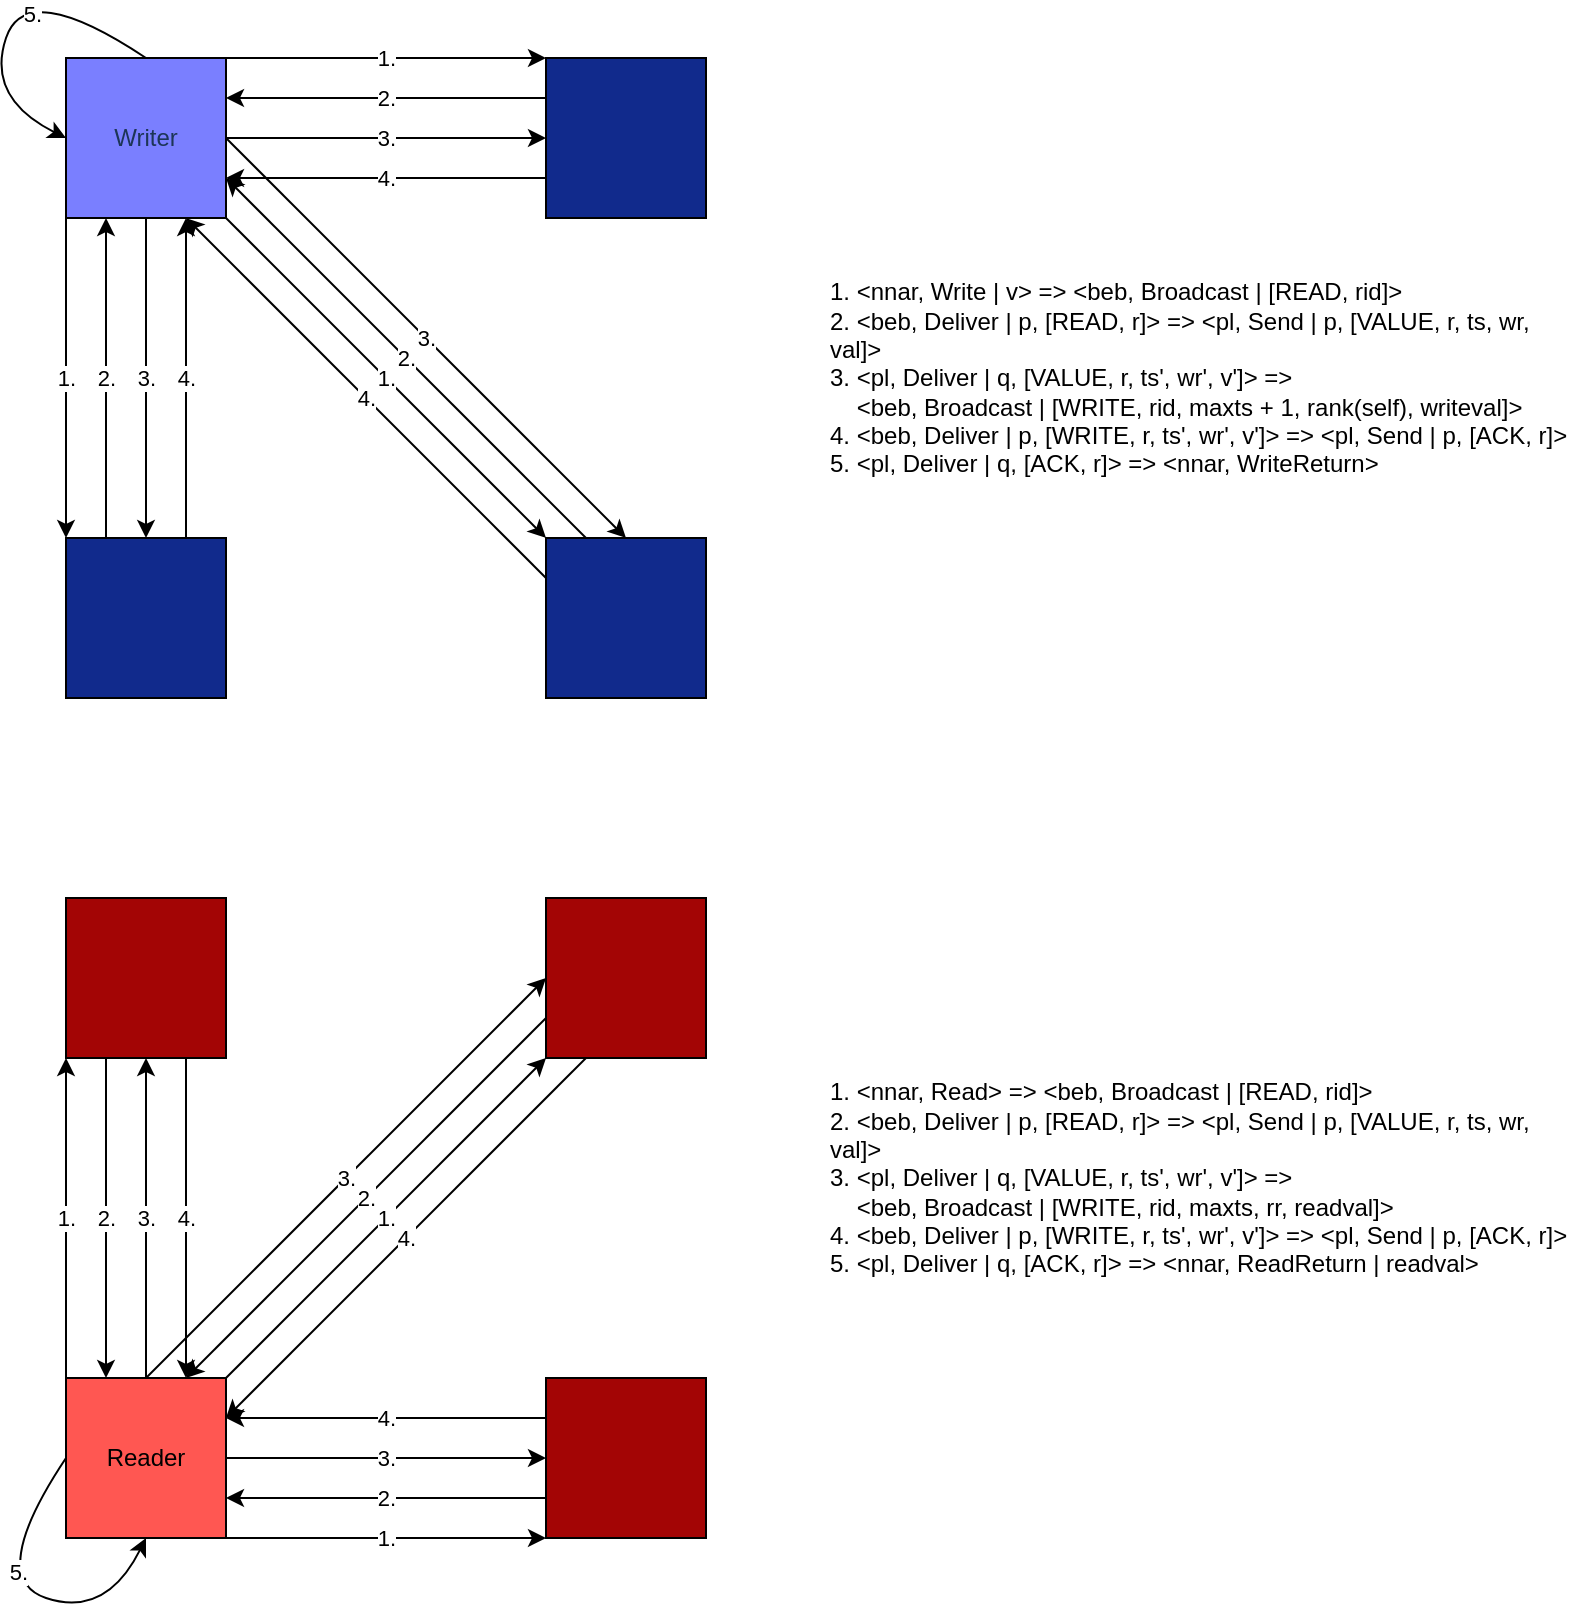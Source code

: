 <mxfile version="21.2.3" type="device">
  <diagram name="Page-1" id="8HjkeLO_4R1TK40AULZc">
    <mxGraphModel dx="1402" dy="758" grid="1" gridSize="10" guides="1" tooltips="1" connect="1" arrows="1" fold="1" page="1" pageScale="1" pageWidth="850" pageHeight="1100" math="0" shadow="0">
      <root>
        <mxCell id="0" />
        <mxCell id="1" parent="0" />
        <mxCell id="AkNqOaNBbUMzdTRX1yPI-2" value="" style="whiteSpace=wrap;html=1;aspect=fixed;labelBackgroundColor=#426EFF;labelBorderColor=none;rounded=0;fillColor=#7A7FFF;" parent="1" vertex="1">
          <mxGeometry x="80" y="80" width="80" height="80" as="geometry" />
        </mxCell>
        <mxCell id="AkNqOaNBbUMzdTRX1yPI-3" value="" style="whiteSpace=wrap;html=1;aspect=fixed;rounded=0;fillColor=#112A8C;" parent="1" vertex="1">
          <mxGeometry x="320" y="80" width="80" height="80" as="geometry" />
        </mxCell>
        <mxCell id="AkNqOaNBbUMzdTRX1yPI-4" value="" style="whiteSpace=wrap;html=1;aspect=fixed;rounded=0;fillColor=#112A8C;" parent="1" vertex="1">
          <mxGeometry x="320" y="320" width="80" height="80" as="geometry" />
        </mxCell>
        <mxCell id="AkNqOaNBbUMzdTRX1yPI-5" value="" style="whiteSpace=wrap;html=1;aspect=fixed;rounded=0;fillColor=#112A8C;" parent="1" vertex="1">
          <mxGeometry x="80" y="320" width="80" height="80" as="geometry" />
        </mxCell>
        <mxCell id="AkNqOaNBbUMzdTRX1yPI-6" value="" style="endArrow=classic;html=1;rounded=0;exitX=0;exitY=1;exitDx=0;exitDy=0;entryX=0;entryY=0;entryDx=0;entryDy=0;" parent="1" source="AkNqOaNBbUMzdTRX1yPI-2" target="AkNqOaNBbUMzdTRX1yPI-5" edge="1">
          <mxGeometry relative="1" as="geometry">
            <mxPoint x="370" y="290" as="sourcePoint" />
            <mxPoint x="470" y="290" as="targetPoint" />
          </mxGeometry>
        </mxCell>
        <mxCell id="AkNqOaNBbUMzdTRX1yPI-7" value="1." style="edgeLabel;resizable=0;html=1;align=center;verticalAlign=middle;rounded=0;" parent="AkNqOaNBbUMzdTRX1yPI-6" connectable="0" vertex="1">
          <mxGeometry relative="1" as="geometry" />
        </mxCell>
        <mxCell id="AkNqOaNBbUMzdTRX1yPI-8" value="" style="endArrow=classic;html=1;rounded=0;exitX=1;exitY=1;exitDx=0;exitDy=0;entryX=0;entryY=0;entryDx=0;entryDy=0;" parent="1" source="AkNqOaNBbUMzdTRX1yPI-2" target="AkNqOaNBbUMzdTRX1yPI-4" edge="1">
          <mxGeometry relative="1" as="geometry">
            <mxPoint x="90" y="170" as="sourcePoint" />
            <mxPoint x="90" y="330" as="targetPoint" />
          </mxGeometry>
        </mxCell>
        <mxCell id="AkNqOaNBbUMzdTRX1yPI-9" value="1." style="edgeLabel;resizable=0;html=1;align=center;verticalAlign=middle;rounded=0;" parent="AkNqOaNBbUMzdTRX1yPI-8" connectable="0" vertex="1">
          <mxGeometry relative="1" as="geometry" />
        </mxCell>
        <mxCell id="AkNqOaNBbUMzdTRX1yPI-10" value="" style="endArrow=classic;html=1;rounded=0;exitX=1;exitY=0;exitDx=0;exitDy=0;entryX=0;entryY=0;entryDx=0;entryDy=0;" parent="1" source="AkNqOaNBbUMzdTRX1yPI-2" target="AkNqOaNBbUMzdTRX1yPI-3" edge="1">
          <mxGeometry relative="1" as="geometry">
            <mxPoint x="170" y="170" as="sourcePoint" />
            <mxPoint x="330" y="330" as="targetPoint" />
          </mxGeometry>
        </mxCell>
        <mxCell id="AkNqOaNBbUMzdTRX1yPI-11" value="1." style="edgeLabel;resizable=0;html=1;align=center;verticalAlign=middle;rounded=0;" parent="AkNqOaNBbUMzdTRX1yPI-10" connectable="0" vertex="1">
          <mxGeometry relative="1" as="geometry" />
        </mxCell>
        <mxCell id="AkNqOaNBbUMzdTRX1yPI-20" value="" style="curved=1;endArrow=classic;html=1;rounded=0;exitX=0.5;exitY=0;exitDx=0;exitDy=0;entryX=0;entryY=0.5;entryDx=0;entryDy=0;" parent="1" source="AkNqOaNBbUMzdTRX1yPI-2" target="AkNqOaNBbUMzdTRX1yPI-2" edge="1">
          <mxGeometry width="50" height="50" relative="1" as="geometry">
            <mxPoint x="400" y="300" as="sourcePoint" />
            <mxPoint x="450" y="250" as="targetPoint" />
            <Array as="points">
              <mxPoint x="60" y="40" />
              <mxPoint x="40" y="100" />
            </Array>
          </mxGeometry>
        </mxCell>
        <mxCell id="AkNqOaNBbUMzdTRX1yPI-21" value="5." style="edgeLabel;html=1;align=center;verticalAlign=middle;resizable=0;points=[];rounded=0;" parent="AkNqOaNBbUMzdTRX1yPI-20" vertex="1" connectable="0">
          <mxGeometry x="-0.02" y="9" relative="1" as="geometry">
            <mxPoint x="-1" as="offset" />
          </mxGeometry>
        </mxCell>
        <mxCell id="AkNqOaNBbUMzdTRX1yPI-58" value="&lt;div align=&quot;left&quot;&gt;1. &amp;lt;nnar, Write | v&amp;gt; =&amp;gt; &amp;lt;beb, Broadcast | [READ, rid]&amp;gt;&lt;/div&gt;&lt;div align=&quot;left&quot;&gt;2. &amp;lt;beb, Deliver | p, [READ, r]&amp;gt; =&amp;gt; &amp;lt;pl, Send | p, [VALUE, r, ts, wr, val]&amp;gt;&lt;br&gt;&lt;/div&gt;&lt;div&gt;3. &amp;lt;pl, Deliver | q, [VALUE, r, ts&#39;, wr&#39;, v&#39;]&amp;gt; =&amp;gt; &lt;br&gt;&lt;/div&gt;&lt;div&gt;&amp;nbsp;&amp;nbsp;&amp;nbsp; &amp;lt;beb, Broadcast | [WRITE, rid, maxts + 1, rank(self), writeval]&amp;gt;&lt;/div&gt;&lt;div&gt;4. &amp;lt;beb, Deliver | p, [WRITE, r, ts&#39;, wr&#39;, v&#39;]&amp;gt; =&amp;gt; &amp;lt;pl, Send | p, [ACK, r]&amp;gt;&lt;/div&gt;&lt;div&gt;5. &amp;lt;pl, Deliver | q, [ACK, r]&amp;gt; =&amp;gt; &amp;lt;nnar, WriteReturn&amp;gt;&lt;br&gt;&lt;/div&gt;" style="text;html=1;strokeColor=none;fillColor=none;align=left;verticalAlign=middle;whiteSpace=wrap;rounded=0;" parent="1" vertex="1">
          <mxGeometry x="460" y="100" width="380" height="280" as="geometry" />
        </mxCell>
        <mxCell id="AkNqOaNBbUMzdTRX1yPI-59" value="" style="endArrow=classic;html=1;rounded=0;exitX=0.25;exitY=0;exitDx=0;exitDy=0;entryX=0.25;entryY=1;entryDx=0;entryDy=0;" parent="1" source="AkNqOaNBbUMzdTRX1yPI-5" target="AkNqOaNBbUMzdTRX1yPI-2" edge="1">
          <mxGeometry relative="1" as="geometry">
            <mxPoint x="370" y="310" as="sourcePoint" />
            <mxPoint x="470" y="310" as="targetPoint" />
          </mxGeometry>
        </mxCell>
        <mxCell id="AkNqOaNBbUMzdTRX1yPI-60" value="2." style="edgeLabel;resizable=0;html=1;align=center;verticalAlign=middle;rounded=0;" parent="AkNqOaNBbUMzdTRX1yPI-59" connectable="0" vertex="1">
          <mxGeometry relative="1" as="geometry" />
        </mxCell>
        <mxCell id="AkNqOaNBbUMzdTRX1yPI-61" value="" style="endArrow=classic;html=1;rounded=0;exitX=0.25;exitY=0;exitDx=0;exitDy=0;entryX=1;entryY=0.75;entryDx=0;entryDy=0;" parent="1" source="AkNqOaNBbUMzdTRX1yPI-4" target="AkNqOaNBbUMzdTRX1yPI-2" edge="1">
          <mxGeometry relative="1" as="geometry">
            <mxPoint x="130" y="330" as="sourcePoint" />
            <mxPoint x="130" y="170" as="targetPoint" />
          </mxGeometry>
        </mxCell>
        <mxCell id="AkNqOaNBbUMzdTRX1yPI-62" value="2." style="edgeLabel;resizable=0;html=1;align=center;verticalAlign=middle;rounded=0;" parent="AkNqOaNBbUMzdTRX1yPI-61" connectable="0" vertex="1">
          <mxGeometry relative="1" as="geometry" />
        </mxCell>
        <mxCell id="AkNqOaNBbUMzdTRX1yPI-63" value="" style="endArrow=classic;html=1;rounded=0;exitX=0;exitY=0.25;exitDx=0;exitDy=0;entryX=1;entryY=0.25;entryDx=0;entryDy=0;" parent="1" source="AkNqOaNBbUMzdTRX1yPI-3" target="AkNqOaNBbUMzdTRX1yPI-2" edge="1">
          <mxGeometry relative="1" as="geometry">
            <mxPoint x="140" y="340" as="sourcePoint" />
            <mxPoint x="140" y="180" as="targetPoint" />
          </mxGeometry>
        </mxCell>
        <mxCell id="AkNqOaNBbUMzdTRX1yPI-64" value="2." style="edgeLabel;resizable=0;html=1;align=center;verticalAlign=middle;rounded=0;" parent="AkNqOaNBbUMzdTRX1yPI-63" connectable="0" vertex="1">
          <mxGeometry relative="1" as="geometry" />
        </mxCell>
        <mxCell id="AkNqOaNBbUMzdTRX1yPI-65" value="&lt;div align=&quot;left&quot;&gt;1. &amp;lt;nnar, Read&amp;gt; =&amp;gt; &amp;lt;beb, Broadcast | [READ, rid]&amp;gt;&lt;/div&gt;&lt;div align=&quot;left&quot;&gt;2. &amp;lt;beb, Deliver | p, [READ, r]&amp;gt; =&amp;gt; &amp;lt;pl, Send | p, [VALUE, r, ts, wr, val]&amp;gt;&lt;br&gt;&lt;/div&gt;&lt;div&gt;3. &amp;lt;pl, Deliver | q, [VALUE, r, ts&#39;, wr&#39;, v&#39;]&amp;gt; =&amp;gt; &lt;br&gt;&lt;/div&gt;&lt;div&gt;&amp;nbsp;&amp;nbsp;&amp;nbsp; &amp;lt;beb, Broadcast | [WRITE, rid, maxts, rr, readval]&amp;gt;&lt;/div&gt;&lt;div&gt;4. &amp;lt;beb, Deliver | p, [WRITE, r, ts&#39;, wr&#39;, v&#39;]&amp;gt; =&amp;gt; &amp;lt;pl, Send | p, [ACK, r]&amp;gt;&lt;/div&gt;&lt;div&gt;5. &amp;lt;pl, Deliver | q, [ACK, r]&amp;gt; =&amp;gt; &amp;lt;nnar, ReadReturn | readval&amp;gt;&lt;br&gt;&lt;/div&gt;" style="text;html=1;strokeColor=none;fillColor=none;align=left;verticalAlign=middle;whiteSpace=wrap;rounded=0;" parent="1" vertex="1">
          <mxGeometry x="460" y="500" width="380" height="280" as="geometry" />
        </mxCell>
        <mxCell id="AkNqOaNBbUMzdTRX1yPI-66" value="" style="endArrow=classic;html=1;rounded=0;exitX=0.5;exitY=1;exitDx=0;exitDy=0;entryX=0.5;entryY=0;entryDx=0;entryDy=0;" parent="1" source="AkNqOaNBbUMzdTRX1yPI-2" target="AkNqOaNBbUMzdTRX1yPI-5" edge="1">
          <mxGeometry relative="1" as="geometry">
            <mxPoint x="370" y="280" as="sourcePoint" />
            <mxPoint x="470" y="280" as="targetPoint" />
          </mxGeometry>
        </mxCell>
        <mxCell id="AkNqOaNBbUMzdTRX1yPI-67" value="3." style="edgeLabel;resizable=0;html=1;align=center;verticalAlign=middle;rounded=0;" parent="AkNqOaNBbUMzdTRX1yPI-66" connectable="0" vertex="1">
          <mxGeometry relative="1" as="geometry" />
        </mxCell>
        <mxCell id="AkNqOaNBbUMzdTRX1yPI-68" value="" style="endArrow=classic;html=1;rounded=0;exitX=1;exitY=0.5;exitDx=0;exitDy=0;entryX=0.5;entryY=0;entryDx=0;entryDy=0;" parent="1" source="AkNqOaNBbUMzdTRX1yPI-2" target="AkNqOaNBbUMzdTRX1yPI-4" edge="1">
          <mxGeometry relative="1" as="geometry">
            <mxPoint x="130" y="170" as="sourcePoint" />
            <mxPoint x="130" y="330" as="targetPoint" />
          </mxGeometry>
        </mxCell>
        <mxCell id="AkNqOaNBbUMzdTRX1yPI-69" value="3." style="edgeLabel;resizable=0;html=1;align=center;verticalAlign=middle;rounded=0;" parent="AkNqOaNBbUMzdTRX1yPI-68" connectable="0" vertex="1">
          <mxGeometry relative="1" as="geometry" />
        </mxCell>
        <mxCell id="AkNqOaNBbUMzdTRX1yPI-70" value="" style="endArrow=classic;html=1;rounded=0;exitX=1;exitY=0.5;exitDx=0;exitDy=0;entryX=0;entryY=0.5;entryDx=0;entryDy=0;" parent="1" source="AkNqOaNBbUMzdTRX1yPI-2" target="AkNqOaNBbUMzdTRX1yPI-3" edge="1">
          <mxGeometry relative="1" as="geometry">
            <mxPoint x="170" y="130" as="sourcePoint" />
            <mxPoint x="370" y="330" as="targetPoint" />
          </mxGeometry>
        </mxCell>
        <mxCell id="AkNqOaNBbUMzdTRX1yPI-71" value="3." style="edgeLabel;resizable=0;html=1;align=center;verticalAlign=middle;rounded=0;" parent="AkNqOaNBbUMzdTRX1yPI-70" connectable="0" vertex="1">
          <mxGeometry relative="1" as="geometry" />
        </mxCell>
        <mxCell id="AkNqOaNBbUMzdTRX1yPI-72" value="" style="endArrow=classic;html=1;rounded=0;exitX=0.75;exitY=0;exitDx=0;exitDy=0;entryX=0.75;entryY=1;entryDx=0;entryDy=0;" parent="1" source="AkNqOaNBbUMzdTRX1yPI-5" target="AkNqOaNBbUMzdTRX1yPI-2" edge="1">
          <mxGeometry relative="1" as="geometry">
            <mxPoint x="370" y="280" as="sourcePoint" />
            <mxPoint x="470" y="280" as="targetPoint" />
          </mxGeometry>
        </mxCell>
        <mxCell id="AkNqOaNBbUMzdTRX1yPI-73" value="4." style="edgeLabel;resizable=0;html=1;align=center;verticalAlign=middle;rounded=0;" parent="AkNqOaNBbUMzdTRX1yPI-72" connectable="0" vertex="1">
          <mxGeometry relative="1" as="geometry" />
        </mxCell>
        <mxCell id="AkNqOaNBbUMzdTRX1yPI-74" value="" style="endArrow=classic;html=1;rounded=0;exitX=0;exitY=0.25;exitDx=0;exitDy=0;entryX=0.75;entryY=1;entryDx=0;entryDy=0;" parent="1" source="AkNqOaNBbUMzdTRX1yPI-4" target="AkNqOaNBbUMzdTRX1yPI-2" edge="1">
          <mxGeometry relative="1" as="geometry">
            <mxPoint x="150" y="330" as="sourcePoint" />
            <mxPoint x="150" y="170" as="targetPoint" />
          </mxGeometry>
        </mxCell>
        <mxCell id="AkNqOaNBbUMzdTRX1yPI-75" value="4." style="edgeLabel;resizable=0;html=1;align=center;verticalAlign=middle;rounded=0;" parent="AkNqOaNBbUMzdTRX1yPI-74" connectable="0" vertex="1">
          <mxGeometry relative="1" as="geometry" />
        </mxCell>
        <mxCell id="AkNqOaNBbUMzdTRX1yPI-76" value="" style="endArrow=classic;html=1;rounded=0;exitX=0;exitY=0.75;exitDx=0;exitDy=0;" parent="1" source="AkNqOaNBbUMzdTRX1yPI-3" edge="1">
          <mxGeometry relative="1" as="geometry">
            <mxPoint x="330" y="350" as="sourcePoint" />
            <mxPoint x="160" y="140" as="targetPoint" />
          </mxGeometry>
        </mxCell>
        <mxCell id="AkNqOaNBbUMzdTRX1yPI-77" value="4." style="edgeLabel;resizable=0;html=1;align=center;verticalAlign=middle;rounded=0;" parent="AkNqOaNBbUMzdTRX1yPI-76" connectable="0" vertex="1">
          <mxGeometry relative="1" as="geometry" />
        </mxCell>
        <mxCell id="AkNqOaNBbUMzdTRX1yPI-111" value="Writer" style="text;html=1;strokeColor=none;fillColor=none;align=center;verticalAlign=middle;whiteSpace=wrap;rounded=0;fontColor=#1D3557;" parent="1" vertex="1">
          <mxGeometry x="85" y="87.5" width="70" height="65" as="geometry" />
        </mxCell>
        <mxCell id="AkNqOaNBbUMzdTRX1yPI-108" value="4." style="endArrow=classic;html=1;rounded=0;exitX=0;exitY=0.75;exitDx=0;exitDy=0;" parent="1" source="AkNqOaNBbUMzdTRX1yPI-79" edge="1">
          <mxGeometry relative="1" as="geometry">
            <mxPoint x="350" y="570" as="sourcePoint" />
            <mxPoint x="140" y="740" as="targetPoint" />
          </mxGeometry>
        </mxCell>
        <mxCell id="AkNqOaNBbUMzdTRX1yPI-78" value="" style="whiteSpace=wrap;html=1;aspect=fixed;rounded=0;fillColor=#FF5752;rotation=-90;" parent="1" vertex="1">
          <mxGeometry x="80" y="740" width="80" height="80" as="geometry" />
        </mxCell>
        <mxCell id="AkNqOaNBbUMzdTRX1yPI-79" value="" style="whiteSpace=wrap;html=1;aspect=fixed;rounded=0;fillColor=#A30505;rotation=-90;" parent="1" vertex="1">
          <mxGeometry x="80" y="500" width="80" height="80" as="geometry" />
        </mxCell>
        <mxCell id="AkNqOaNBbUMzdTRX1yPI-80" value="" style="whiteSpace=wrap;html=1;aspect=fixed;rounded=0;fillColor=#A30505;rotation=-90;" parent="1" vertex="1">
          <mxGeometry x="320" y="500" width="80" height="80" as="geometry" />
        </mxCell>
        <mxCell id="AkNqOaNBbUMzdTRX1yPI-81" value="" style="whiteSpace=wrap;html=1;aspect=fixed;rounded=0;fillColor=#A30505;rotation=-90;" parent="1" vertex="1">
          <mxGeometry x="320" y="740" width="80" height="80" as="geometry" />
        </mxCell>
        <mxCell id="AkNqOaNBbUMzdTRX1yPI-88" value="" style="curved=1;endArrow=classic;html=1;rounded=0;exitX=0.5;exitY=0;exitDx=0;exitDy=0;entryX=0;entryY=0.5;entryDx=0;entryDy=0;" parent="1" source="AkNqOaNBbUMzdTRX1yPI-78" target="AkNqOaNBbUMzdTRX1yPI-78" edge="1">
          <mxGeometry width="50" height="50" relative="1" as="geometry">
            <mxPoint x="300" y="500" as="sourcePoint" />
            <mxPoint x="250" y="450" as="targetPoint" />
            <Array as="points">
              <mxPoint x="40" y="840" />
              <mxPoint x="100" y="860" />
            </Array>
          </mxGeometry>
        </mxCell>
        <mxCell id="MCFkHIis5xDimg_HWuni-4" value="5." style="edgeLabel;html=1;align=center;verticalAlign=middle;resizable=0;points=[];" vertex="1" connectable="0" parent="AkNqOaNBbUMzdTRX1yPI-88">
          <mxGeometry x="-0.041" y="8" relative="1" as="geometry">
            <mxPoint as="offset" />
          </mxGeometry>
        </mxCell>
        <mxCell id="AkNqOaNBbUMzdTRX1yPI-86" value="1." style="endArrow=classic;html=1;rounded=0;exitX=1;exitY=0;exitDx=0;exitDy=0;entryX=0;entryY=0;entryDx=0;entryDy=0;" parent="1" source="AkNqOaNBbUMzdTRX1yPI-78" target="AkNqOaNBbUMzdTRX1yPI-79" edge="1">
          <mxGeometry relative="1" as="geometry">
            <mxPoint x="170" y="730" as="sourcePoint" />
            <mxPoint x="330" y="570" as="targetPoint" />
          </mxGeometry>
        </mxCell>
        <mxCell id="AkNqOaNBbUMzdTRX1yPI-96" value="2." style="endArrow=classic;html=1;rounded=0;exitX=0;exitY=0.25;exitDx=0;exitDy=0;entryX=1;entryY=0.25;entryDx=0;entryDy=0;" parent="1" source="AkNqOaNBbUMzdTRX1yPI-79" target="AkNqOaNBbUMzdTRX1yPI-78" edge="1">
          <mxGeometry relative="1" as="geometry">
            <mxPoint x="340" y="760" as="sourcePoint" />
            <mxPoint x="180" y="760" as="targetPoint" />
          </mxGeometry>
        </mxCell>
        <mxCell id="AkNqOaNBbUMzdTRX1yPI-102" value="3." style="endArrow=classic;html=1;rounded=0;exitX=1;exitY=0.5;exitDx=0;exitDy=0;entryX=0;entryY=0.5;entryDx=0;entryDy=0;" parent="1" source="AkNqOaNBbUMzdTRX1yPI-78" target="AkNqOaNBbUMzdTRX1yPI-79" edge="1">
          <mxGeometry relative="1" as="geometry">
            <mxPoint x="130" y="730" as="sourcePoint" />
            <mxPoint x="330" y="530" as="targetPoint" />
          </mxGeometry>
        </mxCell>
        <mxCell id="AkNqOaNBbUMzdTRX1yPI-84" value="1." style="endArrow=classic;html=1;rounded=0;exitX=1;exitY=1;exitDx=0;exitDy=0;entryX=0;entryY=0;entryDx=0;entryDy=0;" parent="1" source="AkNqOaNBbUMzdTRX1yPI-78" target="AkNqOaNBbUMzdTRX1yPI-80" edge="1">
          <mxGeometry relative="1" as="geometry">
            <mxPoint x="170" y="810" as="sourcePoint" />
            <mxPoint x="330" y="810" as="targetPoint" />
          </mxGeometry>
        </mxCell>
        <mxCell id="AkNqOaNBbUMzdTRX1yPI-94" value="2." style="endArrow=classic;html=1;rounded=0;exitX=0.25;exitY=0;exitDx=0;exitDy=0;entryX=1;entryY=0.75;entryDx=0;entryDy=0;" parent="1" source="AkNqOaNBbUMzdTRX1yPI-80" target="AkNqOaNBbUMzdTRX1yPI-78" edge="1">
          <mxGeometry relative="1" as="geometry">
            <mxPoint x="330" y="770" as="sourcePoint" />
            <mxPoint x="170" y="770" as="targetPoint" />
          </mxGeometry>
        </mxCell>
        <mxCell id="AkNqOaNBbUMzdTRX1yPI-100" value="3." style="endArrow=classic;html=1;rounded=0;exitX=1;exitY=0.5;exitDx=0;exitDy=0;entryX=0.5;entryY=0;entryDx=0;entryDy=0;" parent="1" source="AkNqOaNBbUMzdTRX1yPI-78" target="AkNqOaNBbUMzdTRX1yPI-80" edge="1">
          <mxGeometry relative="1" as="geometry">
            <mxPoint x="170" y="770" as="sourcePoint" />
            <mxPoint x="330" y="770" as="targetPoint" />
          </mxGeometry>
        </mxCell>
        <mxCell id="AkNqOaNBbUMzdTRX1yPI-106" value="4." style="endArrow=classic;html=1;rounded=0;exitX=0;exitY=0.25;exitDx=0;exitDy=0;entryX=0.75;entryY=1;entryDx=0;entryDy=0;" parent="1" source="AkNqOaNBbUMzdTRX1yPI-80" target="AkNqOaNBbUMzdTRX1yPI-78" edge="1">
          <mxGeometry relative="1" as="geometry">
            <mxPoint x="330" y="750" as="sourcePoint" />
            <mxPoint x="170" y="750" as="targetPoint" />
          </mxGeometry>
        </mxCell>
        <mxCell id="AkNqOaNBbUMzdTRX1yPI-82" value="1." style="endArrow=classic;html=1;rounded=0;exitX=0;exitY=1;exitDx=0;exitDy=0;entryX=0;entryY=0;entryDx=0;entryDy=0;" parent="1" source="AkNqOaNBbUMzdTRX1yPI-78" target="AkNqOaNBbUMzdTRX1yPI-81" edge="1">
          <mxGeometry relative="1" as="geometry">
            <mxPoint x="290" y="530" as="sourcePoint" />
            <mxPoint x="290" y="430" as="targetPoint" />
          </mxGeometry>
        </mxCell>
        <mxCell id="AkNqOaNBbUMzdTRX1yPI-92" value="2." style="endArrow=classic;html=1;rounded=0;exitX=0.25;exitY=0;exitDx=0;exitDy=0;entryX=0.25;entryY=1;entryDx=0;entryDy=0;" parent="1" source="AkNqOaNBbUMzdTRX1yPI-81" target="AkNqOaNBbUMzdTRX1yPI-78" edge="1">
          <mxGeometry relative="1" as="geometry">
            <mxPoint x="310" y="530" as="sourcePoint" />
            <mxPoint x="310" y="430" as="targetPoint" />
          </mxGeometry>
        </mxCell>
        <mxCell id="AkNqOaNBbUMzdTRX1yPI-98" value="3." style="endArrow=classic;html=1;rounded=0;exitX=0.5;exitY=1;exitDx=0;exitDy=0;entryX=0.5;entryY=0;entryDx=0;entryDy=0;" parent="1" source="AkNqOaNBbUMzdTRX1yPI-78" target="AkNqOaNBbUMzdTRX1yPI-81" edge="1">
          <mxGeometry relative="1" as="geometry">
            <mxPoint x="280" y="530" as="sourcePoint" />
            <mxPoint x="280" y="430" as="targetPoint" />
          </mxGeometry>
        </mxCell>
        <mxCell id="AkNqOaNBbUMzdTRX1yPI-104" value="4." style="endArrow=classic;html=1;rounded=0;exitX=0.75;exitY=0;exitDx=0;exitDy=0;entryX=0.75;entryY=1;entryDx=0;entryDy=0;" parent="1" source="AkNqOaNBbUMzdTRX1yPI-81" target="AkNqOaNBbUMzdTRX1yPI-78" edge="1">
          <mxGeometry relative="1" as="geometry">
            <mxPoint x="280" y="530" as="sourcePoint" />
            <mxPoint x="280" y="430" as="targetPoint" />
          </mxGeometry>
        </mxCell>
        <mxCell id="MCFkHIis5xDimg_HWuni-3" value="Reader" style="text;html=1;strokeColor=none;fillColor=none;align=center;verticalAlign=middle;whiteSpace=wrap;rounded=0;" vertex="1" parent="1">
          <mxGeometry x="90" y="765" width="60" height="30" as="geometry" />
        </mxCell>
      </root>
    </mxGraphModel>
  </diagram>
</mxfile>
